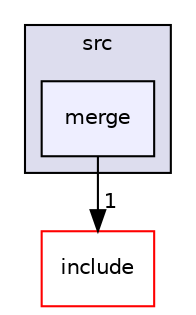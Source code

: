 digraph "merge" {
  compound=true
  node [ fontsize="10", fontname="Helvetica"];
  edge [ labelfontsize="10", labelfontname="Helvetica"];
  subgraph clusterdir_68267d1309a1af8e8297ef4c3efbcdba {
    graph [ bgcolor="#ddddee", pencolor="black", label="src" fontname="Helvetica", fontsize="10", URL="dir_68267d1309a1af8e8297ef4c3efbcdba.html"]
  dir_24d556035a565553b083eb78173041e5 [shape=box, label="merge", style="filled", fillcolor="#eeeeff", pencolor="black", URL="dir_24d556035a565553b083eb78173041e5.html"];
  }
  dir_d44c64559bbebec7f509842c48db8b23 [shape=box label="include" fillcolor="white" style="filled" color="red" URL="dir_d44c64559bbebec7f509842c48db8b23.html"];
  dir_24d556035a565553b083eb78173041e5->dir_d44c64559bbebec7f509842c48db8b23 [headlabel="1", labeldistance=1.5 headhref="dir_000047_000008.html"];
}
